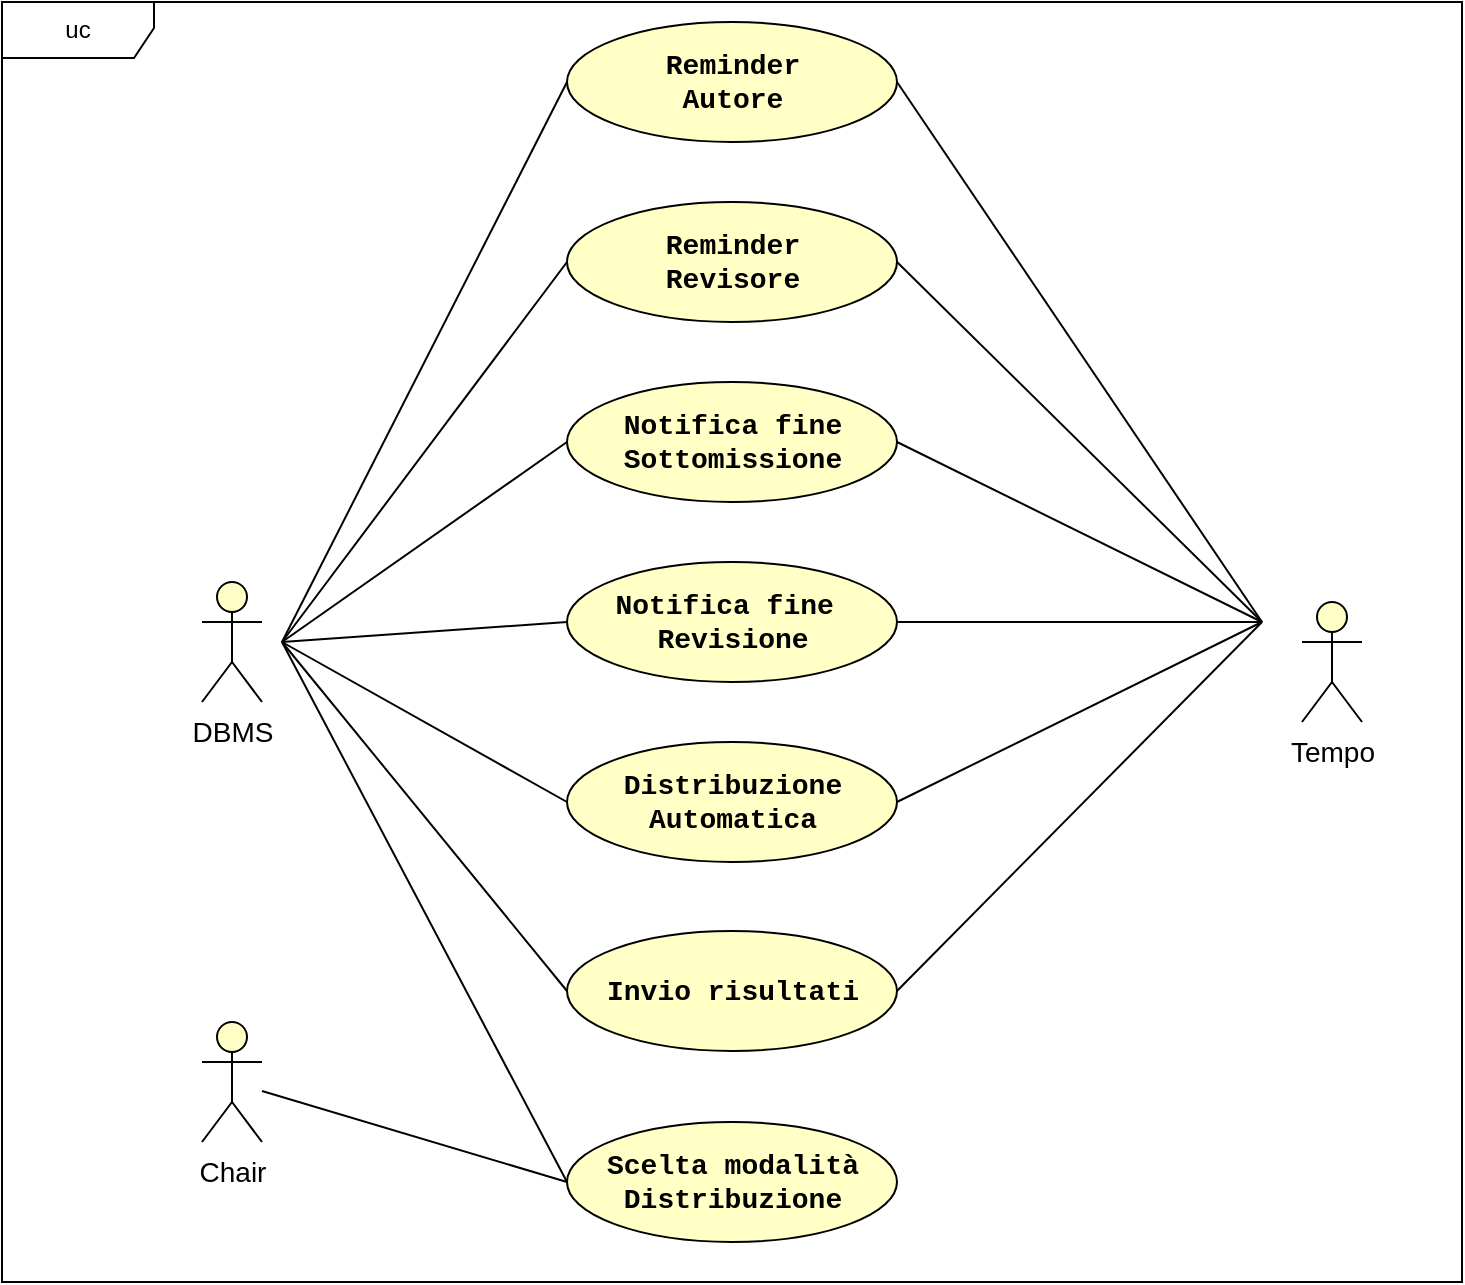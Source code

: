 <mxfile version="27.0.6">
  <diagram name="Pagina-1" id="kpaGEh9nXqvZMZwJ1vCg">
    <mxGraphModel dx="1042" dy="535" grid="1" gridSize="10" guides="1" tooltips="1" connect="1" arrows="1" fold="1" page="1" pageScale="1" pageWidth="827" pageHeight="1169" background="light-dark(#FFFFFF,#F9F9F9)" math="0" shadow="0">
      <root>
        <mxCell id="0" />
        <mxCell id="1" parent="0" />
        <mxCell id="OoIWjtk9Z4yZWAxyzODX-1" value="&lt;font style=&quot;color: light-dark(rgb(0, 0, 0), rgb(0, 0, 0)); font-size: 14px;&quot;&gt;Chair&lt;/font&gt;" style="shape=umlActor;verticalLabelPosition=bottom;verticalAlign=top;html=1;outlineConnect=0;strokeColor=light-dark(#000000,#000000);fillColor=light-dark(#FFFFC6,#FDF89C);" parent="1" vertex="1">
          <mxGeometry x="310" y="570" width="30" height="60" as="geometry" />
        </mxCell>
        <mxCell id="OoIWjtk9Z4yZWAxyzODX-16" value="&lt;font style=&quot;color: light-dark(rgb(0, 0, 0), rgb(0, 0, 0)); font-size: 14px;&quot;&gt;DBMS&lt;/font&gt;" style="shape=umlActor;verticalLabelPosition=bottom;verticalAlign=top;html=1;outlineConnect=0;strokeColor=light-dark(#000000,#000000);fillColor=light-dark(#FFFFC6,#FDF89C);" parent="1" vertex="1">
          <mxGeometry x="310" y="350" width="30" height="60" as="geometry" />
        </mxCell>
        <mxCell id="OoIWjtk9Z4yZWAxyzODX-3" value="&lt;font style=&quot;color: light-dark(rgb(0, 0, 0), rgb(9, 9, 9));&quot; face=&quot;Courier New&quot;&gt;&lt;span style=&quot;font-size: 14px;&quot;&gt;&lt;b style=&quot;&quot;&gt;Reminder&lt;/b&gt;&lt;/span&gt;&lt;/font&gt;&lt;div&gt;&lt;font style=&quot;color: light-dark(rgb(0, 0, 0), rgb(9, 9, 9));&quot; face=&quot;Courier New&quot;&gt;&lt;span style=&quot;font-size: 14px;&quot;&gt;&lt;b style=&quot;&quot;&gt;Revisore&lt;/b&gt;&lt;/span&gt;&lt;/font&gt;&lt;/div&gt;" style="ellipse;whiteSpace=wrap;html=1;fillColor=light-dark(#FFFFC6,#FDF89C);strokeColor=light-dark(#000000,#000000);gradientColor=none;" parent="1" vertex="1">
          <mxGeometry x="492.5" y="160" width="165" height="60" as="geometry" />
        </mxCell>
        <mxCell id="OoIWjtk9Z4yZWAxyzODX-4" value="&lt;font style=&quot;color: light-dark(rgb(0, 0, 0), rgb(9, 9, 9));&quot; face=&quot;Courier New&quot;&gt;&lt;span style=&quot;font-size: 14px;&quot;&gt;&lt;b style=&quot;&quot;&gt;Reminder&lt;/b&gt;&lt;/span&gt;&lt;/font&gt;&lt;div&gt;&lt;font style=&quot;color: light-dark(rgb(0, 0, 0), rgb(9, 9, 9));&quot; face=&quot;Courier New&quot;&gt;&lt;span style=&quot;font-size: 14px;&quot;&gt;&lt;b style=&quot;&quot;&gt;Autore&lt;/b&gt;&lt;/span&gt;&lt;/font&gt;&lt;/div&gt;" style="ellipse;whiteSpace=wrap;html=1;fillColor=light-dark(#FFFFC6,#FDF89C);strokeColor=light-dark(#000000,#000000);" parent="1" vertex="1">
          <mxGeometry x="492.5" y="70" width="165" height="60" as="geometry" />
        </mxCell>
        <mxCell id="OoIWjtk9Z4yZWAxyzODX-5" value="&lt;font style=&quot;color: light-dark(rgb(0, 0, 0), rgb(9, 9, 9));&quot; face=&quot;Courier New&quot;&gt;&lt;span style=&quot;font-size: 14px;&quot;&gt;&lt;b style=&quot;&quot;&gt;Notifica fine Sottomissione&lt;/b&gt;&lt;/span&gt;&lt;/font&gt;" style="ellipse;whiteSpace=wrap;html=1;fillColor=light-dark(#FFFFC6,#FDF89C);strokeColor=light-dark(#000000,#000000);" parent="1" vertex="1">
          <mxGeometry x="492.5" y="250" width="165" height="60" as="geometry" />
        </mxCell>
        <mxCell id="OoIWjtk9Z4yZWAxyzODX-7" value="&lt;font face=&quot;Courier New&quot; style=&quot;color: light-dark(rgb(0, 0, 0), rgb(9, 9, 9)); font-size: 14px;&quot;&gt;&lt;b&gt;Notifica fine&amp;nbsp;&lt;/b&gt;&lt;/font&gt;&lt;div&gt;&lt;font face=&quot;Courier New&quot; style=&quot;color: light-dark(rgb(0, 0, 0), rgb(9, 9, 9)); font-size: 14px;&quot;&gt;&lt;b&gt;Revisione&lt;/b&gt;&lt;/font&gt;&lt;/div&gt;" style="ellipse;whiteSpace=wrap;html=1;fillColor=light-dark(#FFFFC6,#FDF89C);strokeColor=light-dark(#000000,#000000);" parent="1" vertex="1">
          <mxGeometry x="492.5" y="340" width="165" height="60" as="geometry" />
        </mxCell>
        <mxCell id="OoIWjtk9Z4yZWAxyzODX-6" value="&lt;font face=&quot;Courier New&quot; style=&quot;color: light-dark(rgb(0, 0, 0), rgb(9, 9, 9)); font-size: 14px;&quot;&gt;&lt;b style=&quot;&quot;&gt;Scelta modalità Distribuzione&lt;/b&gt;&lt;/font&gt;" style="ellipse;whiteSpace=wrap;html=1;fillColor=light-dark(#FFFFC6,#FDF89C);strokeColor=light-dark(#000000,#000000);" parent="1" vertex="1">
          <mxGeometry x="492.5" y="620" width="165" height="60" as="geometry" />
        </mxCell>
        <mxCell id="OoIWjtk9Z4yZWAxyzODX-17" value="&lt;font face=&quot;Courier New&quot; style=&quot;color: light-dark(rgb(0, 0, 0), rgb(9, 9, 9)); font-size: 14px;&quot;&gt;&lt;b&gt;Distribuzione&lt;/b&gt;&lt;/font&gt;&lt;div&gt;&lt;font face=&quot;Courier New&quot; style=&quot;color: light-dark(rgb(0, 0, 0), rgb(9, 9, 9)); font-size: 14px;&quot;&gt;&lt;b&gt;Automatica&lt;/b&gt;&lt;/font&gt;&lt;/div&gt;" style="ellipse;whiteSpace=wrap;html=1;fillColor=light-dark(#FFFFC6,#FDF89C);strokeColor=light-dark(#000000,#000000);" parent="1" vertex="1">
          <mxGeometry x="492.5" y="430" width="165" height="60" as="geometry" />
        </mxCell>
        <mxCell id="OoIWjtk9Z4yZWAxyzODX-8" value="&lt;font face=&quot;Courier New&quot; style=&quot;color: light-dark(rgb(0, 0, 0), rgb(9, 9, 9)); font-size: 14px;&quot;&gt;&lt;b style=&quot;&quot;&gt;Invio risultati&lt;/b&gt;&lt;/font&gt;" style="ellipse;whiteSpace=wrap;html=1;fillColor=light-dark(#FFFFC6,#FDF89C);strokeColor=light-dark(#000000,#000000);" parent="1" vertex="1">
          <mxGeometry x="492.5" y="524.5" width="165" height="60" as="geometry" />
        </mxCell>
        <mxCell id="OoIWjtk9Z4yZWAxyzODX-18" value="uc" style="shape=umlFrame;whiteSpace=wrap;html=1;pointerEvents=0;strokeColor=light-dark(#000000,#000000);width=76;height=28;" parent="1" vertex="1">
          <mxGeometry x="210" y="60" width="730" height="640" as="geometry" />
        </mxCell>
        <mxCell id="OoIWjtk9Z4yZWAxyzODX-24" value="" style="endArrow=none;html=1;rounded=0;strokeColor=light-dark(#000000,#000000);endFill=0;strokeWidth=1;startSize=6;jumpSize=6;targetPerimeterSpacing=0;endSize=6;entryX=0;entryY=0.5;entryDx=0;entryDy=0;startFill=0;" parent="1" source="OoIWjtk9Z4yZWAxyzODX-1" target="OoIWjtk9Z4yZWAxyzODX-6" edge="1">
          <mxGeometry width="50" height="50" relative="1" as="geometry">
            <mxPoint x="330" y="370" as="sourcePoint" />
            <mxPoint x="503" y="380" as="targetPoint" />
            <Array as="points" />
          </mxGeometry>
        </mxCell>
        <mxCell id="OoIWjtk9Z4yZWAxyzODX-27" value="" style="endArrow=none;html=1;rounded=0;strokeColor=light-dark(#000000,#000000);endFill=0;strokeWidth=1;startSize=6;jumpSize=6;targetPerimeterSpacing=0;endSize=6;entryX=1;entryY=0.5;entryDx=0;entryDy=0;startFill=0;" parent="1" target="OoIWjtk9Z4yZWAxyzODX-4" edge="1">
          <mxGeometry width="50" height="50" relative="1" as="geometry">
            <mxPoint x="840" y="370" as="sourcePoint" />
            <mxPoint x="503" y="110" as="targetPoint" />
            <Array as="points" />
          </mxGeometry>
        </mxCell>
        <mxCell id="OoIWjtk9Z4yZWAxyzODX-28" value="" style="endArrow=none;html=1;rounded=0;strokeColor=light-dark(#000000,#000000);endFill=0;strokeWidth=1;startSize=6;jumpSize=6;targetPerimeterSpacing=0;endSize=6;entryX=1;entryY=0.5;entryDx=0;entryDy=0;startFill=0;" parent="1" target="OoIWjtk9Z4yZWAxyzODX-3" edge="1">
          <mxGeometry width="50" height="50" relative="1" as="geometry">
            <mxPoint x="840" y="370" as="sourcePoint" />
            <mxPoint x="668" y="110" as="targetPoint" />
            <Array as="points" />
          </mxGeometry>
        </mxCell>
        <mxCell id="OoIWjtk9Z4yZWAxyzODX-29" value="" style="endArrow=none;html=1;rounded=0;strokeColor=light-dark(#000000,#000000);endFill=0;strokeWidth=1;startSize=6;jumpSize=6;targetPerimeterSpacing=0;endSize=6;entryX=1;entryY=0.5;entryDx=0;entryDy=0;startFill=0;" parent="1" target="OoIWjtk9Z4yZWAxyzODX-5" edge="1">
          <mxGeometry width="50" height="50" relative="1" as="geometry">
            <mxPoint x="840" y="370" as="sourcePoint" />
            <mxPoint x="668" y="200" as="targetPoint" />
            <Array as="points" />
          </mxGeometry>
        </mxCell>
        <mxCell id="OoIWjtk9Z4yZWAxyzODX-30" value="" style="endArrow=none;html=1;rounded=0;strokeColor=light-dark(#000000,#000000);endFill=0;strokeWidth=1;startSize=6;jumpSize=6;targetPerimeterSpacing=0;endSize=6;entryX=1;entryY=0.5;entryDx=0;entryDy=0;startFill=0;" parent="1" target="OoIWjtk9Z4yZWAxyzODX-7" edge="1">
          <mxGeometry width="50" height="50" relative="1" as="geometry">
            <mxPoint x="840" y="370" as="sourcePoint" />
            <mxPoint x="668" y="290" as="targetPoint" />
            <Array as="points" />
          </mxGeometry>
        </mxCell>
        <mxCell id="OoIWjtk9Z4yZWAxyzODX-32" value="" style="endArrow=none;html=1;rounded=0;strokeColor=light-dark(#000000,#000000);endFill=0;strokeWidth=1;startSize=6;jumpSize=6;targetPerimeterSpacing=0;endSize=6;entryX=1;entryY=0.5;entryDx=0;entryDy=0;startFill=0;" parent="1" target="OoIWjtk9Z4yZWAxyzODX-17" edge="1">
          <mxGeometry width="50" height="50" relative="1" as="geometry">
            <mxPoint x="840" y="370" as="sourcePoint" />
            <mxPoint x="668" y="470" as="targetPoint" />
            <Array as="points" />
          </mxGeometry>
        </mxCell>
        <mxCell id="OoIWjtk9Z4yZWAxyzODX-33" value="" style="endArrow=none;html=1;rounded=0;strokeColor=light-dark(#000000,#000000);endFill=0;strokeWidth=1;startSize=6;jumpSize=6;targetPerimeterSpacing=0;endSize=6;entryX=1;entryY=0.5;entryDx=0;entryDy=0;startFill=0;" parent="1" target="OoIWjtk9Z4yZWAxyzODX-8" edge="1">
          <mxGeometry width="50" height="50" relative="1" as="geometry">
            <mxPoint x="840" y="370" as="sourcePoint" />
            <mxPoint x="668" y="565" as="targetPoint" />
            <Array as="points" />
          </mxGeometry>
        </mxCell>
        <mxCell id="OoIWjtk9Z4yZWAxyzODX-34" value="&lt;font style=&quot;color: light-dark(rgb(0, 0, 0), rgb(0, 0, 0)); font-size: 14px;&quot;&gt;Tempo&lt;/font&gt;" style="shape=umlActor;verticalLabelPosition=bottom;verticalAlign=top;html=1;outlineConnect=0;strokeColor=light-dark(#000000,#000000);fillColor=light-dark(#FFFFC6,#FDF89C);" parent="1" vertex="1">
          <mxGeometry x="860" y="360" width="30" height="60" as="geometry" />
        </mxCell>
        <mxCell id="OoIWjtk9Z4yZWAxyzODX-35" value="" style="endArrow=none;html=1;rounded=0;strokeColor=light-dark(#000000,#000000);endFill=0;strokeWidth=1;startSize=6;jumpSize=6;targetPerimeterSpacing=0;endSize=6;entryX=0;entryY=0.5;entryDx=0;entryDy=0;startFill=0;" parent="1" target="OoIWjtk9Z4yZWAxyzODX-8" edge="1">
          <mxGeometry width="50" height="50" relative="1" as="geometry">
            <mxPoint x="350" y="380" as="sourcePoint" />
            <mxPoint x="503" y="660" as="targetPoint" />
            <Array as="points" />
          </mxGeometry>
        </mxCell>
        <mxCell id="OoIWjtk9Z4yZWAxyzODX-36" value="" style="endArrow=none;html=1;rounded=0;strokeColor=light-dark(#000000,#000000);endFill=0;strokeWidth=1;startSize=6;jumpSize=6;targetPerimeterSpacing=0;endSize=6;entryX=0;entryY=0.5;entryDx=0;entryDy=0;startFill=0;" parent="1" target="OoIWjtk9Z4yZWAxyzODX-17" edge="1">
          <mxGeometry width="50" height="50" relative="1" as="geometry">
            <mxPoint x="350" y="380" as="sourcePoint" />
            <mxPoint x="503" y="565" as="targetPoint" />
            <Array as="points" />
          </mxGeometry>
        </mxCell>
        <mxCell id="OoIWjtk9Z4yZWAxyzODX-37" value="" style="endArrow=none;html=1;rounded=0;strokeColor=light-dark(#000000,#000000);endFill=0;strokeWidth=1;startSize=6;jumpSize=6;targetPerimeterSpacing=0;endSize=6;startFill=0;entryX=0;entryY=0.5;entryDx=0;entryDy=0;" parent="1" target="OoIWjtk9Z4yZWAxyzODX-6" edge="1">
          <mxGeometry width="50" height="50" relative="1" as="geometry">
            <mxPoint x="350" y="380" as="sourcePoint" />
            <mxPoint x="492.5" y="630" as="targetPoint" />
            <Array as="points" />
          </mxGeometry>
        </mxCell>
        <mxCell id="OoIWjtk9Z4yZWAxyzODX-38" value="" style="endArrow=none;html=1;rounded=0;strokeColor=light-dark(#000000,#000000);endFill=0;strokeWidth=1;startSize=6;jumpSize=6;targetPerimeterSpacing=0;endSize=6;startFill=0;entryX=0;entryY=0.5;entryDx=0;entryDy=0;" parent="1" target="OoIWjtk9Z4yZWAxyzODX-7" edge="1">
          <mxGeometry width="50" height="50" relative="1" as="geometry">
            <mxPoint x="350" y="380" as="sourcePoint" />
            <mxPoint x="500" y="660" as="targetPoint" />
            <Array as="points" />
          </mxGeometry>
        </mxCell>
        <mxCell id="OoIWjtk9Z4yZWAxyzODX-39" value="" style="endArrow=none;html=1;rounded=0;strokeColor=light-dark(#000000,#000000);endFill=0;strokeWidth=1;startSize=6;jumpSize=6;targetPerimeterSpacing=0;endSize=6;startFill=0;entryX=0;entryY=0.5;entryDx=0;entryDy=0;" parent="1" target="OoIWjtk9Z4yZWAxyzODX-5" edge="1">
          <mxGeometry width="50" height="50" relative="1" as="geometry">
            <mxPoint x="350" y="380" as="sourcePoint" />
            <mxPoint x="503" y="380" as="targetPoint" />
            <Array as="points" />
          </mxGeometry>
        </mxCell>
        <mxCell id="OoIWjtk9Z4yZWAxyzODX-40" value="" style="endArrow=none;html=1;rounded=0;strokeColor=light-dark(#000000,#000000);endFill=0;strokeWidth=1;startSize=6;jumpSize=6;targetPerimeterSpacing=0;endSize=6;startFill=0;entryX=0;entryY=0.5;entryDx=0;entryDy=0;" parent="1" target="OoIWjtk9Z4yZWAxyzODX-3" edge="1">
          <mxGeometry width="50" height="50" relative="1" as="geometry">
            <mxPoint x="350" y="380" as="sourcePoint" />
            <mxPoint x="503" y="290" as="targetPoint" />
            <Array as="points" />
          </mxGeometry>
        </mxCell>
        <mxCell id="OoIWjtk9Z4yZWAxyzODX-41" value="" style="endArrow=none;html=1;rounded=0;strokeColor=light-dark(#000000,#000000);endFill=0;strokeWidth=1;startSize=6;jumpSize=6;targetPerimeterSpacing=0;endSize=6;startFill=0;entryX=0;entryY=0.5;entryDx=0;entryDy=0;" parent="1" target="OoIWjtk9Z4yZWAxyzODX-4" edge="1">
          <mxGeometry width="50" height="50" relative="1" as="geometry">
            <mxPoint x="350" y="380" as="sourcePoint" />
            <mxPoint x="503" y="200" as="targetPoint" />
            <Array as="points" />
          </mxGeometry>
        </mxCell>
      </root>
    </mxGraphModel>
  </diagram>
</mxfile>

